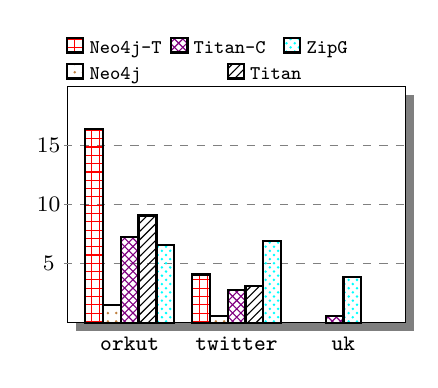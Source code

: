 \begin{tikzpicture}[xscale=0.043,yscale=0.03]

  \draw[preaction={fill=black,opacity=.5,transform canvas={xshift=3,yshift=-3}},black][fill=white] (0,0) rectangle (100, 100);

  \draw[dashed, gray] (-1, 25) -- (101, 25);
  \draw[dashed, gray] (-1, 50) -- (101, 50);
  \draw[dashed, gray] (-1, 75) -- (101, 75);

  \draw[thick, black] (-5.5, 25.00) node[align=right] {\footnotesize{5}};
  \draw[thick, black] (-5.5, 50.00) node[align=right] {\footnotesize{10}};
  \draw[thick, black] (-5.5, 75.00) node[align=right] {\footnotesize{15}};

  \draw[thick, pattern=grid, pattern color=red] (5.26,0) rectangle (10.53,82.00);
  \draw[thick, pattern=dots, pattern color=brown] (10.53,0) rectangle (15.79,7.50);
  \draw[thick, pattern=crosshatch, pattern color=violet] (15.79,0) rectangle (21.05,36.50);
  \draw[thick, pattern=north east lines, pattern color=black] (21.05,0) rectangle (26.32,45.50);
  \draw[thick, pattern=crosshatch dots, pattern color=cyan] (26.32,0) rectangle (31.58,33.00);

  \draw[thick, pattern=grid, pattern color=red] (36.84,0) rectangle (42.11,20.50);
  \draw[thick, pattern=dots, pattern color=brown] (42.11,0) rectangle (47.37,2.90);
  \draw[thick, pattern=crosshatch, pattern color=violet] (47.37,0) rectangle (52.63,14.00);
  \draw[thick, pattern=north east lines, pattern color=black] (52.63,0) rectangle (57.89,15.50);
  \draw[thick, pattern=crosshatch dots, pattern color=cyan] (57.89,0) rectangle (63.16,34.50);

  \draw[thick, pattern=crosshatch, pattern color=violet] (76.32,0) rectangle (81.58,2.90);
  \draw[thick, pattern=crosshatch dots, pattern color=cyan] (81.58,0) rectangle (86.84,19.50);

  \draw[thick, black] (18.42, -9) node {\footnotesize{\tt{orkut}}};
  \draw[thick, black] (50.00, -9) node {\footnotesize{\tt{twitter}}};
  \draw[thick, black] (81.58, -9) node {\footnotesize{\tt{uk}}};

  \draw[thick, pattern=grid, pattern color=red] (0.00, 114.5) rectangle (4.75, 120.5) node[midway,right=0.05,text height=6,text depth=0.1, anchor=west] {\scriptsize{\tt{Neo4j-T}}};
  \draw[thick, pattern=dots, pattern color=brown] (0.00, 103.5) rectangle (4.75, 109.5) node[midway,right=0.05,text height=6,text depth=0.1, anchor=west] {\scriptsize{\tt{Neo4j}}};
  \draw[thick, pattern=crosshatch, pattern color=violet] (30.73, 114.5) rectangle (35.48, 120.5) node[midway,right=0.05,text height=6,text depth=0.1, anchor=west] {\scriptsize{\tt{Titan-C}}};
  \draw[thick, pattern=north east lines, pattern color=black] (47.40, 103.5) rectangle (52.15, 109.5) node[midway,right=0.05,text height=6,text depth=0.1, anchor=west] {\scriptsize{\tt{Titan}}};
  \draw[thick, pattern=crosshatch dots, pattern color=cyan] (64.07, 114.5) rectangle (68.82, 120.5) node[midway,right=0.05,text height=6,text depth=0.1, anchor=west] {\scriptsize{\tt{ZipG}}};

\end{tikzpicture}
